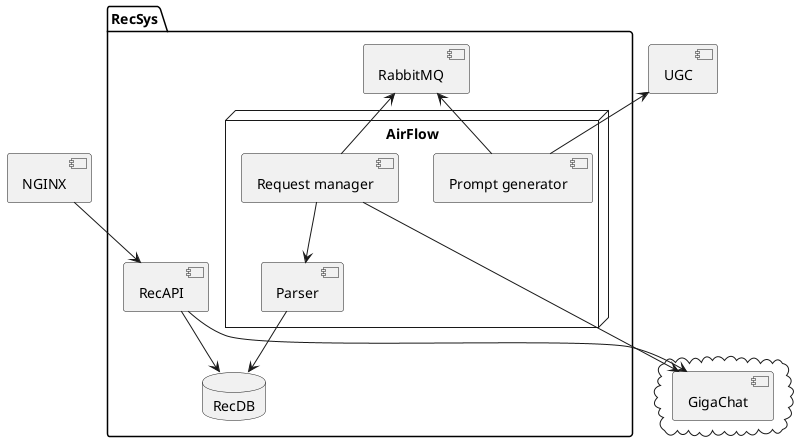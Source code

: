 @startuml
'https://plantuml.com/component-diagram

[NGINX]
[UGC]

package "RecSys" {
  node "AirFlow"{
    [Prompt generator]
    [Request manager] --> [Parser]
  }
  [NGINX] --> [RecAPI]
  [Prompt generator] --> [RabbitMQ]
  [RabbitMQ] <-- [Request manager]
  [Parser]
  database RecDB
}

cloud {
    [GigaChat]
}

[RecAPI] --> [RecDB]
[Request manager] --> [GigaChat]
[Parser] --> [RecDB]
[RecAPI] --> [GigaChat]
[UGC] <-- [Prompt generator]
@enduml